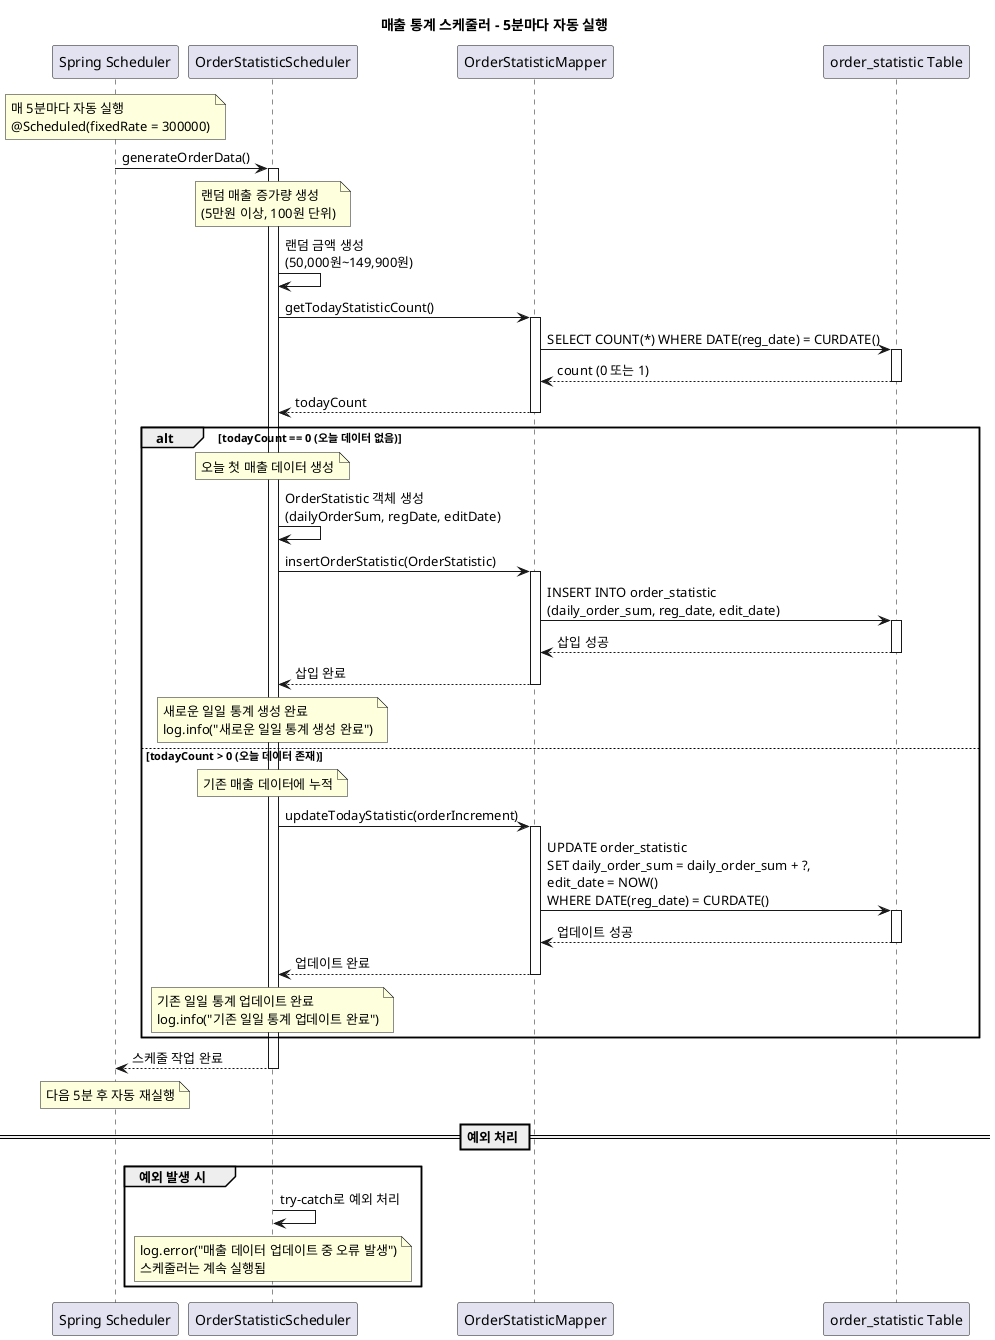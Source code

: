 @startuml OrderStatisticScheduler

title 매출 통계 스케줄러 - 5분마다 자동 실행

participant "Spring Scheduler" as scheduler
participant "OrderStatisticScheduler" as controller
participant "OrderStatisticMapper" as mapper
participant "order_statistic Table" as db

note over scheduler
    매 5분마다 자동 실행
    @Scheduled(fixedRate = 300000)
end note

scheduler -> controller : generateOrderData()
activate controller

note over controller
    랜덤 매출 증가량 생성
    (5만원 이상, 100원 단위)
end note

controller -> controller : 랜덤 금액 생성\n(50,000원~149,900원)

controller -> mapper : getTodayStatisticCount()
activate mapper
mapper -> db : SELECT COUNT(*) WHERE DATE(reg_date) = CURDATE()
activate db
db --> mapper : count (0 또는 1)
deactivate db
mapper --> controller : todayCount
deactivate mapper

alt todayCount == 0 (오늘 데이터 없음)
    note over controller
        오늘 첫 매출 데이터 생성
    end note
    
    controller -> controller : OrderStatistic 객체 생성\n(dailyOrderSum, regDate, editDate)
    
    controller -> mapper : insertOrderStatistic(OrderStatistic)
    activate mapper
    mapper -> db : INSERT INTO order_statistic\n(daily_order_sum, reg_date, edit_date)
    activate db
    db --> mapper : 삽입 성공
    deactivate db
    mapper --> controller : 삽입 완료
    deactivate mapper
    
    note over controller
        새로운 일일 통계 생성 완료
        log.info("새로운 일일 통계 생성 완료")
    end note

else todayCount > 0 (오늘 데이터 존재)
    note over controller
        기존 매출 데이터에 누적
    end note
      controller -> mapper : updateTodayStatistic(orderIncrement)
    activate mapper
    mapper -> db : UPDATE order_statistic\nSET daily_order_sum = daily_order_sum + ?,\nedit_date = NOW()\nWHERE DATE(reg_date) = CURDATE()
    activate db
    db --> mapper : 업데이트 성공
    deactivate db
    mapper --> controller : 업데이트 완료
    deactivate mapper
    
    note over controller
        기존 일일 통계 업데이트 완료
        log.info("기존 일일 통계 업데이트 완료")
    end note
end

controller --> scheduler : 스케줄 작업 완료
deactivate controller

note over scheduler
    다음 5분 후 자동 재실행
end note

== 예외 처리 ==

group 예외 발생 시
    controller -> controller : try-catch로 예외 처리
    note over controller
        log.error("매출 데이터 업데이트 중 오류 발생")
        스케줄러는 계속 실행됨
    end note
end

@enduml
